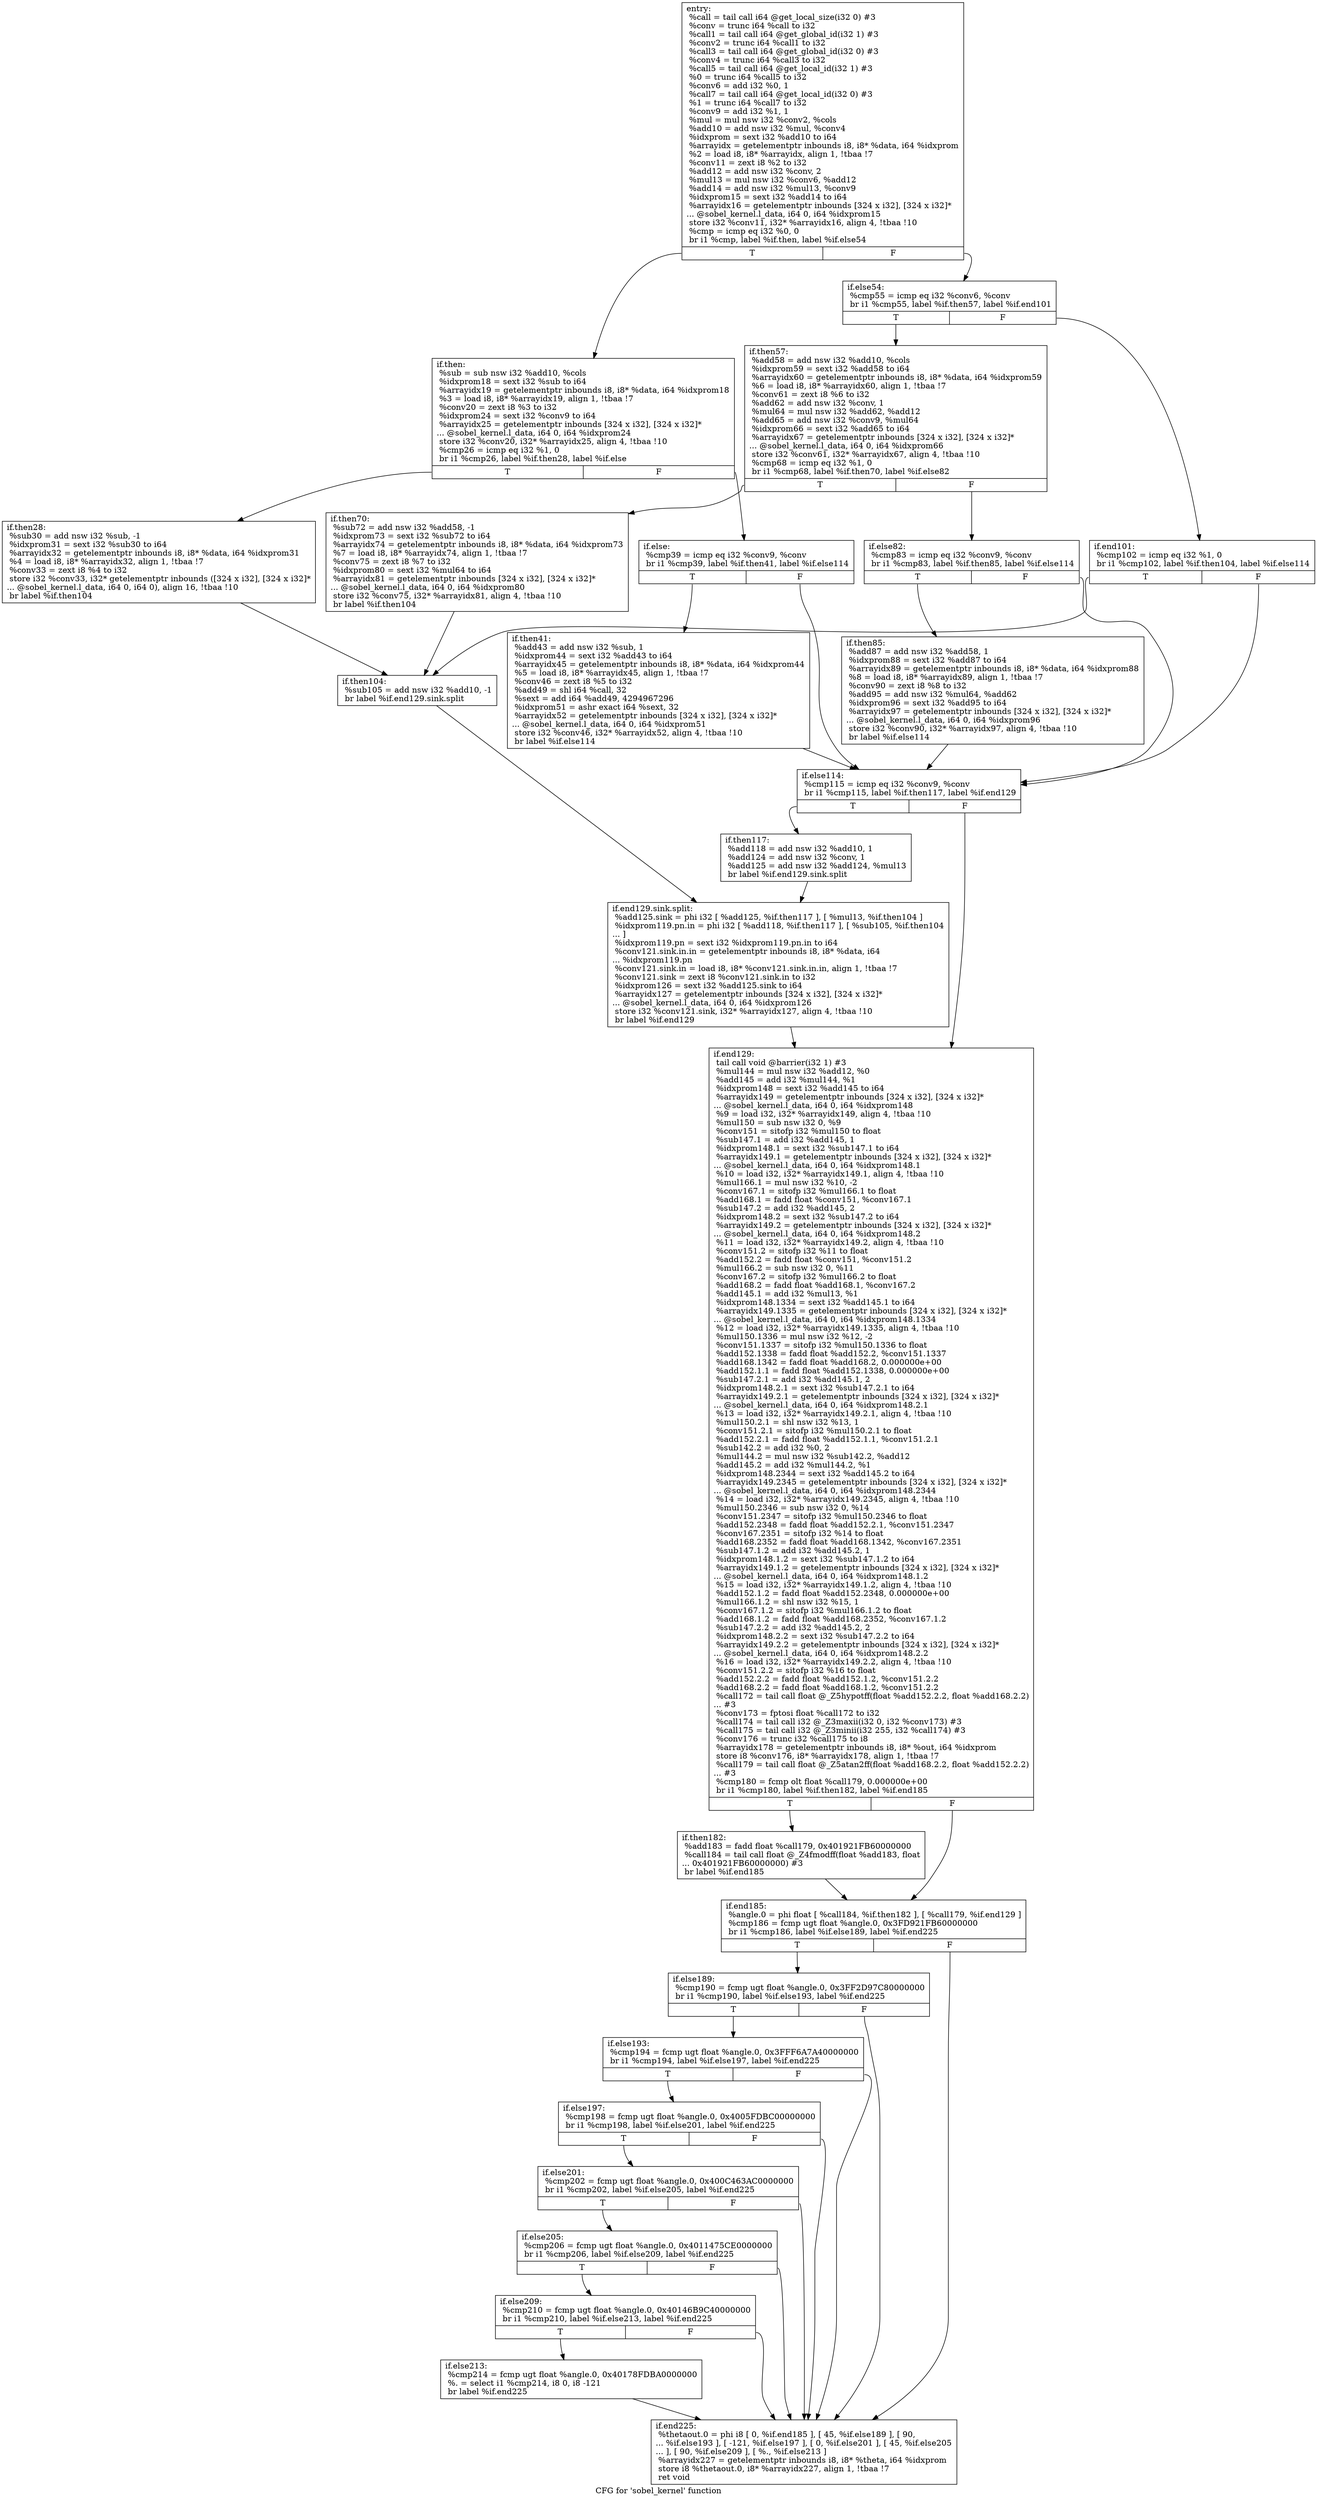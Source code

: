 digraph "CFG for 'sobel_kernel' function" {
	label="CFG for 'sobel_kernel' function";

	Node0x92e6c40 [shape=record,label="{entry:\l  %call = tail call i64 @get_local_size(i32 0) #3\l  %conv = trunc i64 %call to i32\l  %call1 = tail call i64 @get_global_id(i32 1) #3\l  %conv2 = trunc i64 %call1 to i32\l  %call3 = tail call i64 @get_global_id(i32 0) #3\l  %conv4 = trunc i64 %call3 to i32\l  %call5 = tail call i64 @get_local_id(i32 1) #3\l  %0 = trunc i64 %call5 to i32\l  %conv6 = add i32 %0, 1\l  %call7 = tail call i64 @get_local_id(i32 0) #3\l  %1 = trunc i64 %call7 to i32\l  %conv9 = add i32 %1, 1\l  %mul = mul nsw i32 %conv2, %cols\l  %add10 = add nsw i32 %mul, %conv4\l  %idxprom = sext i32 %add10 to i64\l  %arrayidx = getelementptr inbounds i8, i8* %data, i64 %idxprom\l  %2 = load i8, i8* %arrayidx, align 1, !tbaa !7\l  %conv11 = zext i8 %2 to i32\l  %add12 = add nsw i32 %conv, 2\l  %mul13 = mul nsw i32 %conv6, %add12\l  %add14 = add nsw i32 %mul13, %conv9\l  %idxprom15 = sext i32 %add14 to i64\l  %arrayidx16 = getelementptr inbounds [324 x i32], [324 x i32]*\l... @sobel_kernel.l_data, i64 0, i64 %idxprom15\l  store i32 %conv11, i32* %arrayidx16, align 4, !tbaa !10\l  %cmp = icmp eq i32 %0, 0\l  br i1 %cmp, label %if.then, label %if.else54\l|{<s0>T|<s1>F}}"];
	Node0x92e6c40:s0 -> Node0x92e8790;
	Node0x92e6c40:s1 -> Node0x92e1860;
	Node0x92e8790 [shape=record,label="{if.then:                                          \l  %sub = sub nsw i32 %add10, %cols\l  %idxprom18 = sext i32 %sub to i64\l  %arrayidx19 = getelementptr inbounds i8, i8* %data, i64 %idxprom18\l  %3 = load i8, i8* %arrayidx19, align 1, !tbaa !7\l  %conv20 = zext i8 %3 to i32\l  %idxprom24 = sext i32 %conv9 to i64\l  %arrayidx25 = getelementptr inbounds [324 x i32], [324 x i32]*\l... @sobel_kernel.l_data, i64 0, i64 %idxprom24\l  store i32 %conv20, i32* %arrayidx25, align 4, !tbaa !10\l  %cmp26 = icmp eq i32 %1, 0\l  br i1 %cmp26, label %if.then28, label %if.else\l|{<s0>T|<s1>F}}"];
	Node0x92e8790:s0 -> Node0x92e1e70;
	Node0x92e8790:s1 -> Node0x92e1f20;
	Node0x92e1e70 [shape=record,label="{if.then28:                                        \l  %sub30 = add nsw i32 %sub, -1\l  %idxprom31 = sext i32 %sub30 to i64\l  %arrayidx32 = getelementptr inbounds i8, i8* %data, i64 %idxprom31\l  %4 = load i8, i8* %arrayidx32, align 1, !tbaa !7\l  %conv33 = zext i8 %4 to i32\l  store i32 %conv33, i32* getelementptr inbounds ([324 x i32], [324 x i32]*\l... @sobel_kernel.l_data, i64 0, i64 0), align 16, !tbaa !10\l  br label %if.then104\l}"];
	Node0x92e1e70 -> Node0x92eaf50;
	Node0x92e1f20 [shape=record,label="{if.else:                                          \l  %cmp39 = icmp eq i32 %conv9, %conv\l  br i1 %cmp39, label %if.then41, label %if.else114\l|{<s0>T|<s1>F}}"];
	Node0x92e1f20:s0 -> Node0x92eb0d0;
	Node0x92e1f20:s1 -> Node0x92eb120;
	Node0x92eb0d0 [shape=record,label="{if.then41:                                        \l  %add43 = add nsw i32 %sub, 1\l  %idxprom44 = sext i32 %add43 to i64\l  %arrayidx45 = getelementptr inbounds i8, i8* %data, i64 %idxprom44\l  %5 = load i8, i8* %arrayidx45, align 1, !tbaa !7\l  %conv46 = zext i8 %5 to i32\l  %add49 = shl i64 %call, 32\l  %sext = add i64 %add49, 4294967296\l  %idxprom51 = ashr exact i64 %sext, 32\l  %arrayidx52 = getelementptr inbounds [324 x i32], [324 x i32]*\l... @sobel_kernel.l_data, i64 0, i64 %idxprom51\l  store i32 %conv46, i32* %arrayidx52, align 4, !tbaa !10\l  br label %if.else114\l}"];
	Node0x92eb0d0 -> Node0x92eb120;
	Node0x92e1860 [shape=record,label="{if.else54:                                        \l  %cmp55 = icmp eq i32 %conv6, %conv\l  br i1 %cmp55, label %if.then57, label %if.end101\l|{<s0>T|<s1>F}}"];
	Node0x92e1860:s0 -> Node0x92ebc10;
	Node0x92e1860:s1 -> Node0x92ebc60;
	Node0x92ebc10 [shape=record,label="{if.then57:                                        \l  %add58 = add nsw i32 %add10, %cols\l  %idxprom59 = sext i32 %add58 to i64\l  %arrayidx60 = getelementptr inbounds i8, i8* %data, i64 %idxprom59\l  %6 = load i8, i8* %arrayidx60, align 1, !tbaa !7\l  %conv61 = zext i8 %6 to i32\l  %add62 = add nsw i32 %conv, 1\l  %mul64 = mul nsw i32 %add62, %add12\l  %add65 = add nsw i32 %conv9, %mul64\l  %idxprom66 = sext i32 %add65 to i64\l  %arrayidx67 = getelementptr inbounds [324 x i32], [324 x i32]*\l... @sobel_kernel.l_data, i64 0, i64 %idxprom66\l  store i32 %conv61, i32* %arrayidx67, align 4, !tbaa !10\l  %cmp68 = icmp eq i32 %1, 0\l  br i1 %cmp68, label %if.then70, label %if.else82\l|{<s0>T|<s1>F}}"];
	Node0x92ebc10:s0 -> Node0x92ec470;
	Node0x92ebc10:s1 -> Node0x92ec520;
	Node0x92ec470 [shape=record,label="{if.then70:                                        \l  %sub72 = add nsw i32 %add58, -1\l  %idxprom73 = sext i32 %sub72 to i64\l  %arrayidx74 = getelementptr inbounds i8, i8* %data, i64 %idxprom73\l  %7 = load i8, i8* %arrayidx74, align 1, !tbaa !7\l  %conv75 = zext i8 %7 to i32\l  %idxprom80 = sext i32 %mul64 to i64\l  %arrayidx81 = getelementptr inbounds [324 x i32], [324 x i32]*\l... @sobel_kernel.l_data, i64 0, i64 %idxprom80\l  store i32 %conv75, i32* %arrayidx81, align 4, !tbaa !10\l  br label %if.then104\l}"];
	Node0x92ec470 -> Node0x92eaf50;
	Node0x92ec520 [shape=record,label="{if.else82:                                        \l  %cmp83 = icmp eq i32 %conv9, %conv\l  br i1 %cmp83, label %if.then85, label %if.else114\l|{<s0>T|<s1>F}}"];
	Node0x92ec520:s0 -> Node0x92ecbe0;
	Node0x92ec520:s1 -> Node0x92eb120;
	Node0x92ecbe0 [shape=record,label="{if.then85:                                        \l  %add87 = add nsw i32 %add58, 1\l  %idxprom88 = sext i32 %add87 to i64\l  %arrayidx89 = getelementptr inbounds i8, i8* %data, i64 %idxprom88\l  %8 = load i8, i8* %arrayidx89, align 1, !tbaa !7\l  %conv90 = zext i8 %8 to i32\l  %add95 = add nsw i32 %mul64, %add62\l  %idxprom96 = sext i32 %add95 to i64\l  %arrayidx97 = getelementptr inbounds [324 x i32], [324 x i32]*\l... @sobel_kernel.l_data, i64 0, i64 %idxprom96\l  store i32 %conv90, i32* %arrayidx97, align 4, !tbaa !10\l  br label %if.else114\l}"];
	Node0x92ecbe0 -> Node0x92eb120;
	Node0x92ebc60 [shape=record,label="{if.end101:                                        \l  %cmp102 = icmp eq i32 %1, 0\l  br i1 %cmp102, label %if.then104, label %if.else114\l|{<s0>T|<s1>F}}"];
	Node0x92ebc60:s0 -> Node0x92eaf50;
	Node0x92ebc60:s1 -> Node0x92eb120;
	Node0x92eaf50 [shape=record,label="{if.then104:                                       \l  %sub105 = add nsw i32 %add10, -1\l  br label %if.end129.sink.split\l}"];
	Node0x92eaf50 -> Node0x92ead30;
	Node0x92eb120 [shape=record,label="{if.else114:                                       \l  %cmp115 = icmp eq i32 %conv9, %conv\l  br i1 %cmp115, label %if.then117, label %if.end129\l|{<s0>T|<s1>F}}"];
	Node0x92eb120:s0 -> Node0x92ed530;
	Node0x92eb120:s1 -> Node0x92ed580;
	Node0x92ed530 [shape=record,label="{if.then117:                                       \l  %add118 = add nsw i32 %add10, 1\l  %add124 = add nsw i32 %conv, 1\l  %add125 = add nsw i32 %add124, %mul13\l  br label %if.end129.sink.split\l}"];
	Node0x92ed530 -> Node0x92ead30;
	Node0x92ead30 [shape=record,label="{if.end129.sink.split:                             \l  %add125.sink = phi i32 [ %add125, %if.then117 ], [ %mul13, %if.then104 ]\l  %idxprom119.pn.in = phi i32 [ %add118, %if.then117 ], [ %sub105, %if.then104\l... ]\l  %idxprom119.pn = sext i32 %idxprom119.pn.in to i64\l  %conv121.sink.in.in = getelementptr inbounds i8, i8* %data, i64\l... %idxprom119.pn\l  %conv121.sink.in = load i8, i8* %conv121.sink.in.in, align 1, !tbaa !7\l  %conv121.sink = zext i8 %conv121.sink.in to i32\l  %idxprom126 = sext i32 %add125.sink to i64\l  %arrayidx127 = getelementptr inbounds [324 x i32], [324 x i32]*\l... @sobel_kernel.l_data, i64 0, i64 %idxprom126\l  store i32 %conv121.sink, i32* %arrayidx127, align 4, !tbaa !10\l  br label %if.end129\l}"];
	Node0x92ead30 -> Node0x92ed580;
	Node0x92ed580 [shape=record,label="{if.end129:                                        \l  tail call void @barrier(i32 1) #3\l  %mul144 = mul nsw i32 %add12, %0\l  %add145 = add i32 %mul144, %1\l  %idxprom148 = sext i32 %add145 to i64\l  %arrayidx149 = getelementptr inbounds [324 x i32], [324 x i32]*\l... @sobel_kernel.l_data, i64 0, i64 %idxprom148\l  %9 = load i32, i32* %arrayidx149, align 4, !tbaa !10\l  %mul150 = sub nsw i32 0, %9\l  %conv151 = sitofp i32 %mul150 to float\l  %sub147.1 = add i32 %add145, 1\l  %idxprom148.1 = sext i32 %sub147.1 to i64\l  %arrayidx149.1 = getelementptr inbounds [324 x i32], [324 x i32]*\l... @sobel_kernel.l_data, i64 0, i64 %idxprom148.1\l  %10 = load i32, i32* %arrayidx149.1, align 4, !tbaa !10\l  %mul166.1 = mul nsw i32 %10, -2\l  %conv167.1 = sitofp i32 %mul166.1 to float\l  %add168.1 = fadd float %conv151, %conv167.1\l  %sub147.2 = add i32 %add145, 2\l  %idxprom148.2 = sext i32 %sub147.2 to i64\l  %arrayidx149.2 = getelementptr inbounds [324 x i32], [324 x i32]*\l... @sobel_kernel.l_data, i64 0, i64 %idxprom148.2\l  %11 = load i32, i32* %arrayidx149.2, align 4, !tbaa !10\l  %conv151.2 = sitofp i32 %11 to float\l  %add152.2 = fadd float %conv151, %conv151.2\l  %mul166.2 = sub nsw i32 0, %11\l  %conv167.2 = sitofp i32 %mul166.2 to float\l  %add168.2 = fadd float %add168.1, %conv167.2\l  %add145.1 = add i32 %mul13, %1\l  %idxprom148.1334 = sext i32 %add145.1 to i64\l  %arrayidx149.1335 = getelementptr inbounds [324 x i32], [324 x i32]*\l... @sobel_kernel.l_data, i64 0, i64 %idxprom148.1334\l  %12 = load i32, i32* %arrayidx149.1335, align 4, !tbaa !10\l  %mul150.1336 = mul nsw i32 %12, -2\l  %conv151.1337 = sitofp i32 %mul150.1336 to float\l  %add152.1338 = fadd float %add152.2, %conv151.1337\l  %add168.1342 = fadd float %add168.2, 0.000000e+00\l  %add152.1.1 = fadd float %add152.1338, 0.000000e+00\l  %sub147.2.1 = add i32 %add145.1, 2\l  %idxprom148.2.1 = sext i32 %sub147.2.1 to i64\l  %arrayidx149.2.1 = getelementptr inbounds [324 x i32], [324 x i32]*\l... @sobel_kernel.l_data, i64 0, i64 %idxprom148.2.1\l  %13 = load i32, i32* %arrayidx149.2.1, align 4, !tbaa !10\l  %mul150.2.1 = shl nsw i32 %13, 1\l  %conv151.2.1 = sitofp i32 %mul150.2.1 to float\l  %add152.2.1 = fadd float %add152.1.1, %conv151.2.1\l  %sub142.2 = add i32 %0, 2\l  %mul144.2 = mul nsw i32 %sub142.2, %add12\l  %add145.2 = add i32 %mul144.2, %1\l  %idxprom148.2344 = sext i32 %add145.2 to i64\l  %arrayidx149.2345 = getelementptr inbounds [324 x i32], [324 x i32]*\l... @sobel_kernel.l_data, i64 0, i64 %idxprom148.2344\l  %14 = load i32, i32* %arrayidx149.2345, align 4, !tbaa !10\l  %mul150.2346 = sub nsw i32 0, %14\l  %conv151.2347 = sitofp i32 %mul150.2346 to float\l  %add152.2348 = fadd float %add152.2.1, %conv151.2347\l  %conv167.2351 = sitofp i32 %14 to float\l  %add168.2352 = fadd float %add168.1342, %conv167.2351\l  %sub147.1.2 = add i32 %add145.2, 1\l  %idxprom148.1.2 = sext i32 %sub147.1.2 to i64\l  %arrayidx149.1.2 = getelementptr inbounds [324 x i32], [324 x i32]*\l... @sobel_kernel.l_data, i64 0, i64 %idxprom148.1.2\l  %15 = load i32, i32* %arrayidx149.1.2, align 4, !tbaa !10\l  %add152.1.2 = fadd float %add152.2348, 0.000000e+00\l  %mul166.1.2 = shl nsw i32 %15, 1\l  %conv167.1.2 = sitofp i32 %mul166.1.2 to float\l  %add168.1.2 = fadd float %add168.2352, %conv167.1.2\l  %sub147.2.2 = add i32 %add145.2, 2\l  %idxprom148.2.2 = sext i32 %sub147.2.2 to i64\l  %arrayidx149.2.2 = getelementptr inbounds [324 x i32], [324 x i32]*\l... @sobel_kernel.l_data, i64 0, i64 %idxprom148.2.2\l  %16 = load i32, i32* %arrayidx149.2.2, align 4, !tbaa !10\l  %conv151.2.2 = sitofp i32 %16 to float\l  %add152.2.2 = fadd float %add152.1.2, %conv151.2.2\l  %add168.2.2 = fadd float %add168.1.2, %conv151.2.2\l  %call172 = tail call float @_Z5hypotff(float %add152.2.2, float %add168.2.2)\l... #3\l  %conv173 = fptosi float %call172 to i32\l  %call174 = tail call i32 @_Z3maxii(i32 0, i32 %conv173) #3\l  %call175 = tail call i32 @_Z3minii(i32 255, i32 %call174) #3\l  %conv176 = trunc i32 %call175 to i8\l  %arrayidx178 = getelementptr inbounds i8, i8* %out, i64 %idxprom\l  store i8 %conv176, i8* %arrayidx178, align 1, !tbaa !7\l  %call179 = tail call float @_Z5atan2ff(float %add168.2.2, float %add152.2.2)\l... #3\l  %cmp180 = fcmp olt float %call179, 0.000000e+00\l  br i1 %cmp180, label %if.then182, label %if.end185\l|{<s0>T|<s1>F}}"];
	Node0x92ed580:s0 -> Node0x92f2490;
	Node0x92ed580:s1 -> Node0x92f2570;
	Node0x92f2490 [shape=record,label="{if.then182:                                       \l  %add183 = fadd float %call179, 0x401921FB60000000\l  %call184 = tail call float @_Z4fmodff(float %add183, float\l... 0x401921FB60000000) #3\l  br label %if.end185\l}"];
	Node0x92f2490 -> Node0x92f2570;
	Node0x92f2570 [shape=record,label="{if.end185:                                        \l  %angle.0 = phi float [ %call184, %if.then182 ], [ %call179, %if.end129 ]\l  %cmp186 = fcmp ugt float %angle.0, 0x3FD921FB60000000\l  br i1 %cmp186, label %if.else189, label %if.end225\l|{<s0>T|<s1>F}}"];
	Node0x92f2570:s0 -> Node0x92f2b90;
	Node0x92f2570:s1 -> Node0x92f2c10;
	Node0x92f2b90 [shape=record,label="{if.else189:                                       \l  %cmp190 = fcmp ugt float %angle.0, 0x3FF2D97C80000000\l  br i1 %cmp190, label %if.else193, label %if.end225\l|{<s0>T|<s1>F}}"];
	Node0x92f2b90:s0 -> Node0x92f2e50;
	Node0x92f2b90:s1 -> Node0x92f2c10;
	Node0x92f2e50 [shape=record,label="{if.else193:                                       \l  %cmp194 = fcmp ugt float %angle.0, 0x3FFF6A7A40000000\l  br i1 %cmp194, label %if.else197, label %if.end225\l|{<s0>T|<s1>F}}"];
	Node0x92f2e50:s0 -> Node0x92f3030;
	Node0x92f2e50:s1 -> Node0x92f2c10;
	Node0x92f3030 [shape=record,label="{if.else197:                                       \l  %cmp198 = fcmp ugt float %angle.0, 0x4005FDBC00000000\l  br i1 %cmp198, label %if.else201, label %if.end225\l|{<s0>T|<s1>F}}"];
	Node0x92f3030:s0 -> Node0x92f3210;
	Node0x92f3030:s1 -> Node0x92f2c10;
	Node0x92f3210 [shape=record,label="{if.else201:                                       \l  %cmp202 = fcmp ugt float %angle.0, 0x400C463AC0000000\l  br i1 %cmp202, label %if.else205, label %if.end225\l|{<s0>T|<s1>F}}"];
	Node0x92f3210:s0 -> Node0x92f33f0;
	Node0x92f3210:s1 -> Node0x92f2c10;
	Node0x92f33f0 [shape=record,label="{if.else205:                                       \l  %cmp206 = fcmp ugt float %angle.0, 0x4011475CE0000000\l  br i1 %cmp206, label %if.else209, label %if.end225\l|{<s0>T|<s1>F}}"];
	Node0x92f33f0:s0 -> Node0x92f35d0;
	Node0x92f33f0:s1 -> Node0x92f2c10;
	Node0x92f35d0 [shape=record,label="{if.else209:                                       \l  %cmp210 = fcmp ugt float %angle.0, 0x40146B9C40000000\l  br i1 %cmp210, label %if.else213, label %if.end225\l|{<s0>T|<s1>F}}"];
	Node0x92f35d0:s0 -> Node0x92f37b0;
	Node0x92f35d0:s1 -> Node0x92f2c10;
	Node0x92f37b0 [shape=record,label="{if.else213:                                       \l  %cmp214 = fcmp ugt float %angle.0, 0x40178FDBA0000000\l  %. = select i1 %cmp214, i8 0, i8 -121\l  br label %if.end225\l}"];
	Node0x92f37b0 -> Node0x92f2c10;
	Node0x92f2c10 [shape=record,label="{if.end225:                                        \l  %thetaout.0 = phi i8 [ 0, %if.end185 ], [ 45, %if.else189 ], [ 90,\l... %if.else193 ], [ -121, %if.else197 ], [ 0, %if.else201 ], [ 45, %if.else205\l... ], [ 90, %if.else209 ], [ %., %if.else213 ]\l  %arrayidx227 = getelementptr inbounds i8, i8* %theta, i64 %idxprom\l  store i8 %thetaout.0, i8* %arrayidx227, align 1, !tbaa !7\l  ret void\l}"];
}
